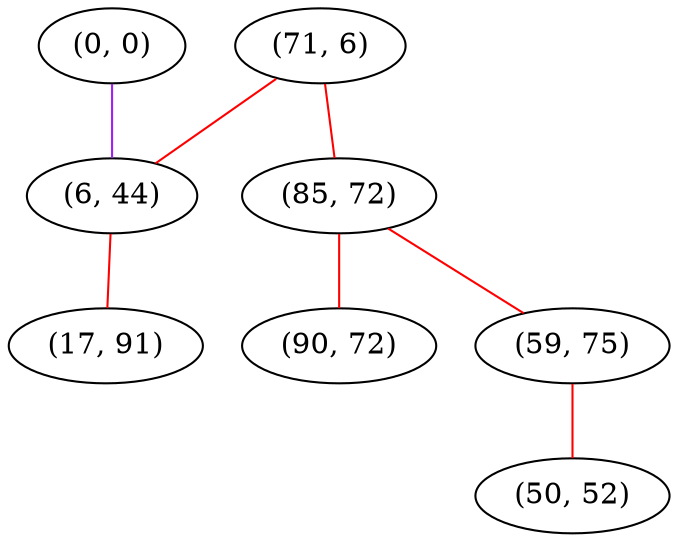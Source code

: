 graph "" {
"(0, 0)";
"(71, 6)";
"(85, 72)";
"(90, 72)";
"(59, 75)";
"(6, 44)";
"(17, 91)";
"(50, 52)";
"(0, 0)" -- "(6, 44)"  [color=purple, key=0, weight=4];
"(71, 6)" -- "(6, 44)"  [color=red, key=0, weight=1];
"(71, 6)" -- "(85, 72)"  [color=red, key=0, weight=1];
"(85, 72)" -- "(90, 72)"  [color=red, key=0, weight=1];
"(85, 72)" -- "(59, 75)"  [color=red, key=0, weight=1];
"(59, 75)" -- "(50, 52)"  [color=red, key=0, weight=1];
"(6, 44)" -- "(17, 91)"  [color=red, key=0, weight=1];
}
